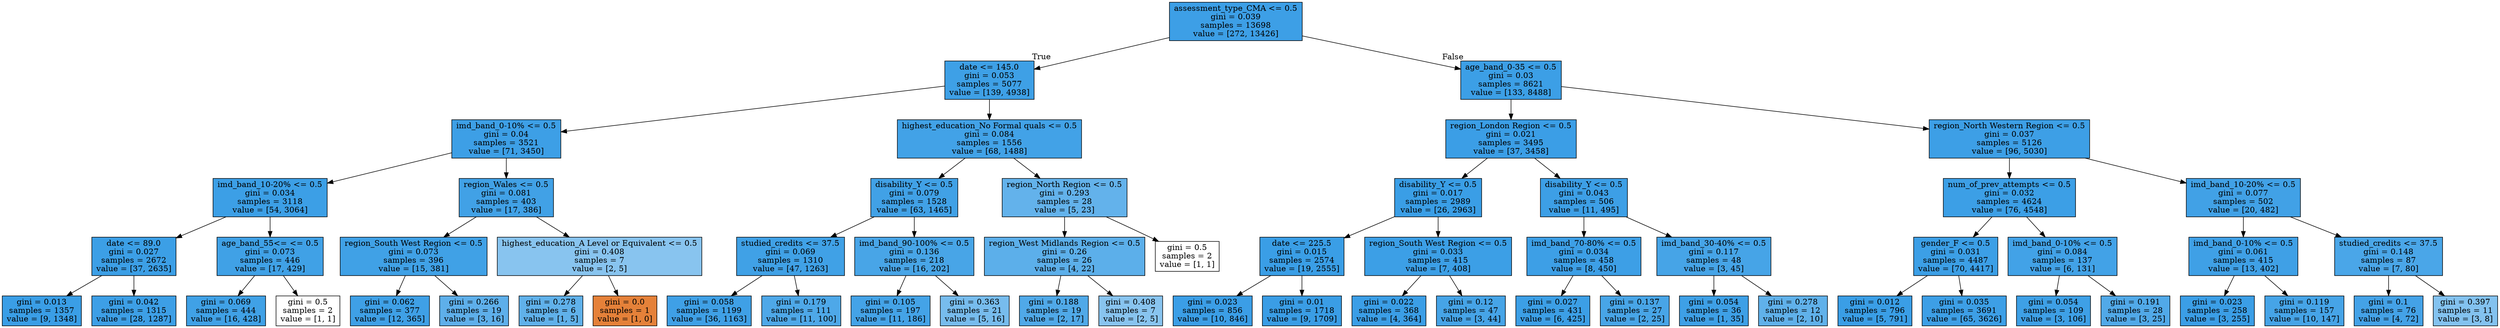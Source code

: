 digraph Tree {
node [shape=box, style="filled", color="black"] ;
0 [label="assessment_type_CMA <= 0.5\ngini = 0.039\nsamples = 13698\nvalue = [272, 13426]", fillcolor="#399de5fa"] ;
1 [label="date <= 145.0\ngini = 0.053\nsamples = 5077\nvalue = [139, 4938]", fillcolor="#399de5f8"] ;
0 -> 1 [labeldistance=2.5, labelangle=45, headlabel="True"] ;
2 [label="imd_band_0-10% <= 0.5\ngini = 0.04\nsamples = 3521\nvalue = [71, 3450]", fillcolor="#399de5fa"] ;
1 -> 2 ;
3 [label="imd_band_10-20% <= 0.5\ngini = 0.034\nsamples = 3118\nvalue = [54, 3064]", fillcolor="#399de5fb"] ;
2 -> 3 ;
4 [label="date <= 89.0\ngini = 0.027\nsamples = 2672\nvalue = [37, 2635]", fillcolor="#399de5fb"] ;
3 -> 4 ;
5 [label="gini = 0.013\nsamples = 1357\nvalue = [9, 1348]", fillcolor="#399de5fd"] ;
4 -> 5 ;
6 [label="gini = 0.042\nsamples = 1315\nvalue = [28, 1287]", fillcolor="#399de5f9"] ;
4 -> 6 ;
7 [label="age_band_55<= <= 0.5\ngini = 0.073\nsamples = 446\nvalue = [17, 429]", fillcolor="#399de5f5"] ;
3 -> 7 ;
8 [label="gini = 0.069\nsamples = 444\nvalue = [16, 428]", fillcolor="#399de5f5"] ;
7 -> 8 ;
9 [label="gini = 0.5\nsamples = 2\nvalue = [1, 1]", fillcolor="#e5813900"] ;
7 -> 9 ;
10 [label="region_Wales <= 0.5\ngini = 0.081\nsamples = 403\nvalue = [17, 386]", fillcolor="#399de5f4"] ;
2 -> 10 ;
11 [label="region_South West Region <= 0.5\ngini = 0.073\nsamples = 396\nvalue = [15, 381]", fillcolor="#399de5f5"] ;
10 -> 11 ;
12 [label="gini = 0.062\nsamples = 377\nvalue = [12, 365]", fillcolor="#399de5f7"] ;
11 -> 12 ;
13 [label="gini = 0.266\nsamples = 19\nvalue = [3, 16]", fillcolor="#399de5cf"] ;
11 -> 13 ;
14 [label="highest_education_A Level or Equivalent <= 0.5\ngini = 0.408\nsamples = 7\nvalue = [2, 5]", fillcolor="#399de599"] ;
10 -> 14 ;
15 [label="gini = 0.278\nsamples = 6\nvalue = [1, 5]", fillcolor="#399de5cc"] ;
14 -> 15 ;
16 [label="gini = 0.0\nsamples = 1\nvalue = [1, 0]", fillcolor="#e58139ff"] ;
14 -> 16 ;
17 [label="highest_education_No Formal quals <= 0.5\ngini = 0.084\nsamples = 1556\nvalue = [68, 1488]", fillcolor="#399de5f3"] ;
1 -> 17 ;
18 [label="disability_Y <= 0.5\ngini = 0.079\nsamples = 1528\nvalue = [63, 1465]", fillcolor="#399de5f4"] ;
17 -> 18 ;
19 [label="studied_credits <= 37.5\ngini = 0.069\nsamples = 1310\nvalue = [47, 1263]", fillcolor="#399de5f6"] ;
18 -> 19 ;
20 [label="gini = 0.058\nsamples = 1199\nvalue = [36, 1163]", fillcolor="#399de5f7"] ;
19 -> 20 ;
21 [label="gini = 0.179\nsamples = 111\nvalue = [11, 100]", fillcolor="#399de5e3"] ;
19 -> 21 ;
22 [label="imd_band_90-100% <= 0.5\ngini = 0.136\nsamples = 218\nvalue = [16, 202]", fillcolor="#399de5eb"] ;
18 -> 22 ;
23 [label="gini = 0.105\nsamples = 197\nvalue = [11, 186]", fillcolor="#399de5f0"] ;
22 -> 23 ;
24 [label="gini = 0.363\nsamples = 21\nvalue = [5, 16]", fillcolor="#399de5af"] ;
22 -> 24 ;
25 [label="region_North Region <= 0.5\ngini = 0.293\nsamples = 28\nvalue = [5, 23]", fillcolor="#399de5c8"] ;
17 -> 25 ;
26 [label="region_West Midlands Region <= 0.5\ngini = 0.26\nsamples = 26\nvalue = [4, 22]", fillcolor="#399de5d1"] ;
25 -> 26 ;
27 [label="gini = 0.188\nsamples = 19\nvalue = [2, 17]", fillcolor="#399de5e1"] ;
26 -> 27 ;
28 [label="gini = 0.408\nsamples = 7\nvalue = [2, 5]", fillcolor="#399de599"] ;
26 -> 28 ;
29 [label="gini = 0.5\nsamples = 2\nvalue = [1, 1]", fillcolor="#e5813900"] ;
25 -> 29 ;
30 [label="age_band_0-35 <= 0.5\ngini = 0.03\nsamples = 8621\nvalue = [133, 8488]", fillcolor="#399de5fb"] ;
0 -> 30 [labeldistance=2.5, labelangle=-45, headlabel="False"] ;
31 [label="region_London Region <= 0.5\ngini = 0.021\nsamples = 3495\nvalue = [37, 3458]", fillcolor="#399de5fc"] ;
30 -> 31 ;
32 [label="disability_Y <= 0.5\ngini = 0.017\nsamples = 2989\nvalue = [26, 2963]", fillcolor="#399de5fd"] ;
31 -> 32 ;
33 [label="date <= 225.5\ngini = 0.015\nsamples = 2574\nvalue = [19, 2555]", fillcolor="#399de5fd"] ;
32 -> 33 ;
34 [label="gini = 0.023\nsamples = 856\nvalue = [10, 846]", fillcolor="#399de5fc"] ;
33 -> 34 ;
35 [label="gini = 0.01\nsamples = 1718\nvalue = [9, 1709]", fillcolor="#399de5fe"] ;
33 -> 35 ;
36 [label="region_South West Region <= 0.5\ngini = 0.033\nsamples = 415\nvalue = [7, 408]", fillcolor="#399de5fb"] ;
32 -> 36 ;
37 [label="gini = 0.022\nsamples = 368\nvalue = [4, 364]", fillcolor="#399de5fc"] ;
36 -> 37 ;
38 [label="gini = 0.12\nsamples = 47\nvalue = [3, 44]", fillcolor="#399de5ee"] ;
36 -> 38 ;
39 [label="disability_Y <= 0.5\ngini = 0.043\nsamples = 506\nvalue = [11, 495]", fillcolor="#399de5f9"] ;
31 -> 39 ;
40 [label="imd_band_70-80% <= 0.5\ngini = 0.034\nsamples = 458\nvalue = [8, 450]", fillcolor="#399de5fa"] ;
39 -> 40 ;
41 [label="gini = 0.027\nsamples = 431\nvalue = [6, 425]", fillcolor="#399de5fb"] ;
40 -> 41 ;
42 [label="gini = 0.137\nsamples = 27\nvalue = [2, 25]", fillcolor="#399de5eb"] ;
40 -> 42 ;
43 [label="imd_band_30-40% <= 0.5\ngini = 0.117\nsamples = 48\nvalue = [3, 45]", fillcolor="#399de5ee"] ;
39 -> 43 ;
44 [label="gini = 0.054\nsamples = 36\nvalue = [1, 35]", fillcolor="#399de5f8"] ;
43 -> 44 ;
45 [label="gini = 0.278\nsamples = 12\nvalue = [2, 10]", fillcolor="#399de5cc"] ;
43 -> 45 ;
46 [label="region_North Western Region <= 0.5\ngini = 0.037\nsamples = 5126\nvalue = [96, 5030]", fillcolor="#399de5fa"] ;
30 -> 46 ;
47 [label="num_of_prev_attempts <= 0.5\ngini = 0.032\nsamples = 4624\nvalue = [76, 4548]", fillcolor="#399de5fb"] ;
46 -> 47 ;
48 [label="gender_F <= 0.5\ngini = 0.031\nsamples = 4487\nvalue = [70, 4417]", fillcolor="#399de5fb"] ;
47 -> 48 ;
49 [label="gini = 0.012\nsamples = 796\nvalue = [5, 791]", fillcolor="#399de5fd"] ;
48 -> 49 ;
50 [label="gini = 0.035\nsamples = 3691\nvalue = [65, 3626]", fillcolor="#399de5fa"] ;
48 -> 50 ;
51 [label="imd_band_0-10% <= 0.5\ngini = 0.084\nsamples = 137\nvalue = [6, 131]", fillcolor="#399de5f3"] ;
47 -> 51 ;
52 [label="gini = 0.054\nsamples = 109\nvalue = [3, 106]", fillcolor="#399de5f8"] ;
51 -> 52 ;
53 [label="gini = 0.191\nsamples = 28\nvalue = [3, 25]", fillcolor="#399de5e0"] ;
51 -> 53 ;
54 [label="imd_band_10-20% <= 0.5\ngini = 0.077\nsamples = 502\nvalue = [20, 482]", fillcolor="#399de5f4"] ;
46 -> 54 ;
55 [label="imd_band_0-10% <= 0.5\ngini = 0.061\nsamples = 415\nvalue = [13, 402]", fillcolor="#399de5f7"] ;
54 -> 55 ;
56 [label="gini = 0.023\nsamples = 258\nvalue = [3, 255]", fillcolor="#399de5fc"] ;
55 -> 56 ;
57 [label="gini = 0.119\nsamples = 157\nvalue = [10, 147]", fillcolor="#399de5ee"] ;
55 -> 57 ;
58 [label="studied_credits <= 37.5\ngini = 0.148\nsamples = 87\nvalue = [7, 80]", fillcolor="#399de5e9"] ;
54 -> 58 ;
59 [label="gini = 0.1\nsamples = 76\nvalue = [4, 72]", fillcolor="#399de5f1"] ;
58 -> 59 ;
60 [label="gini = 0.397\nsamples = 11\nvalue = [3, 8]", fillcolor="#399de59f"] ;
58 -> 60 ;
}